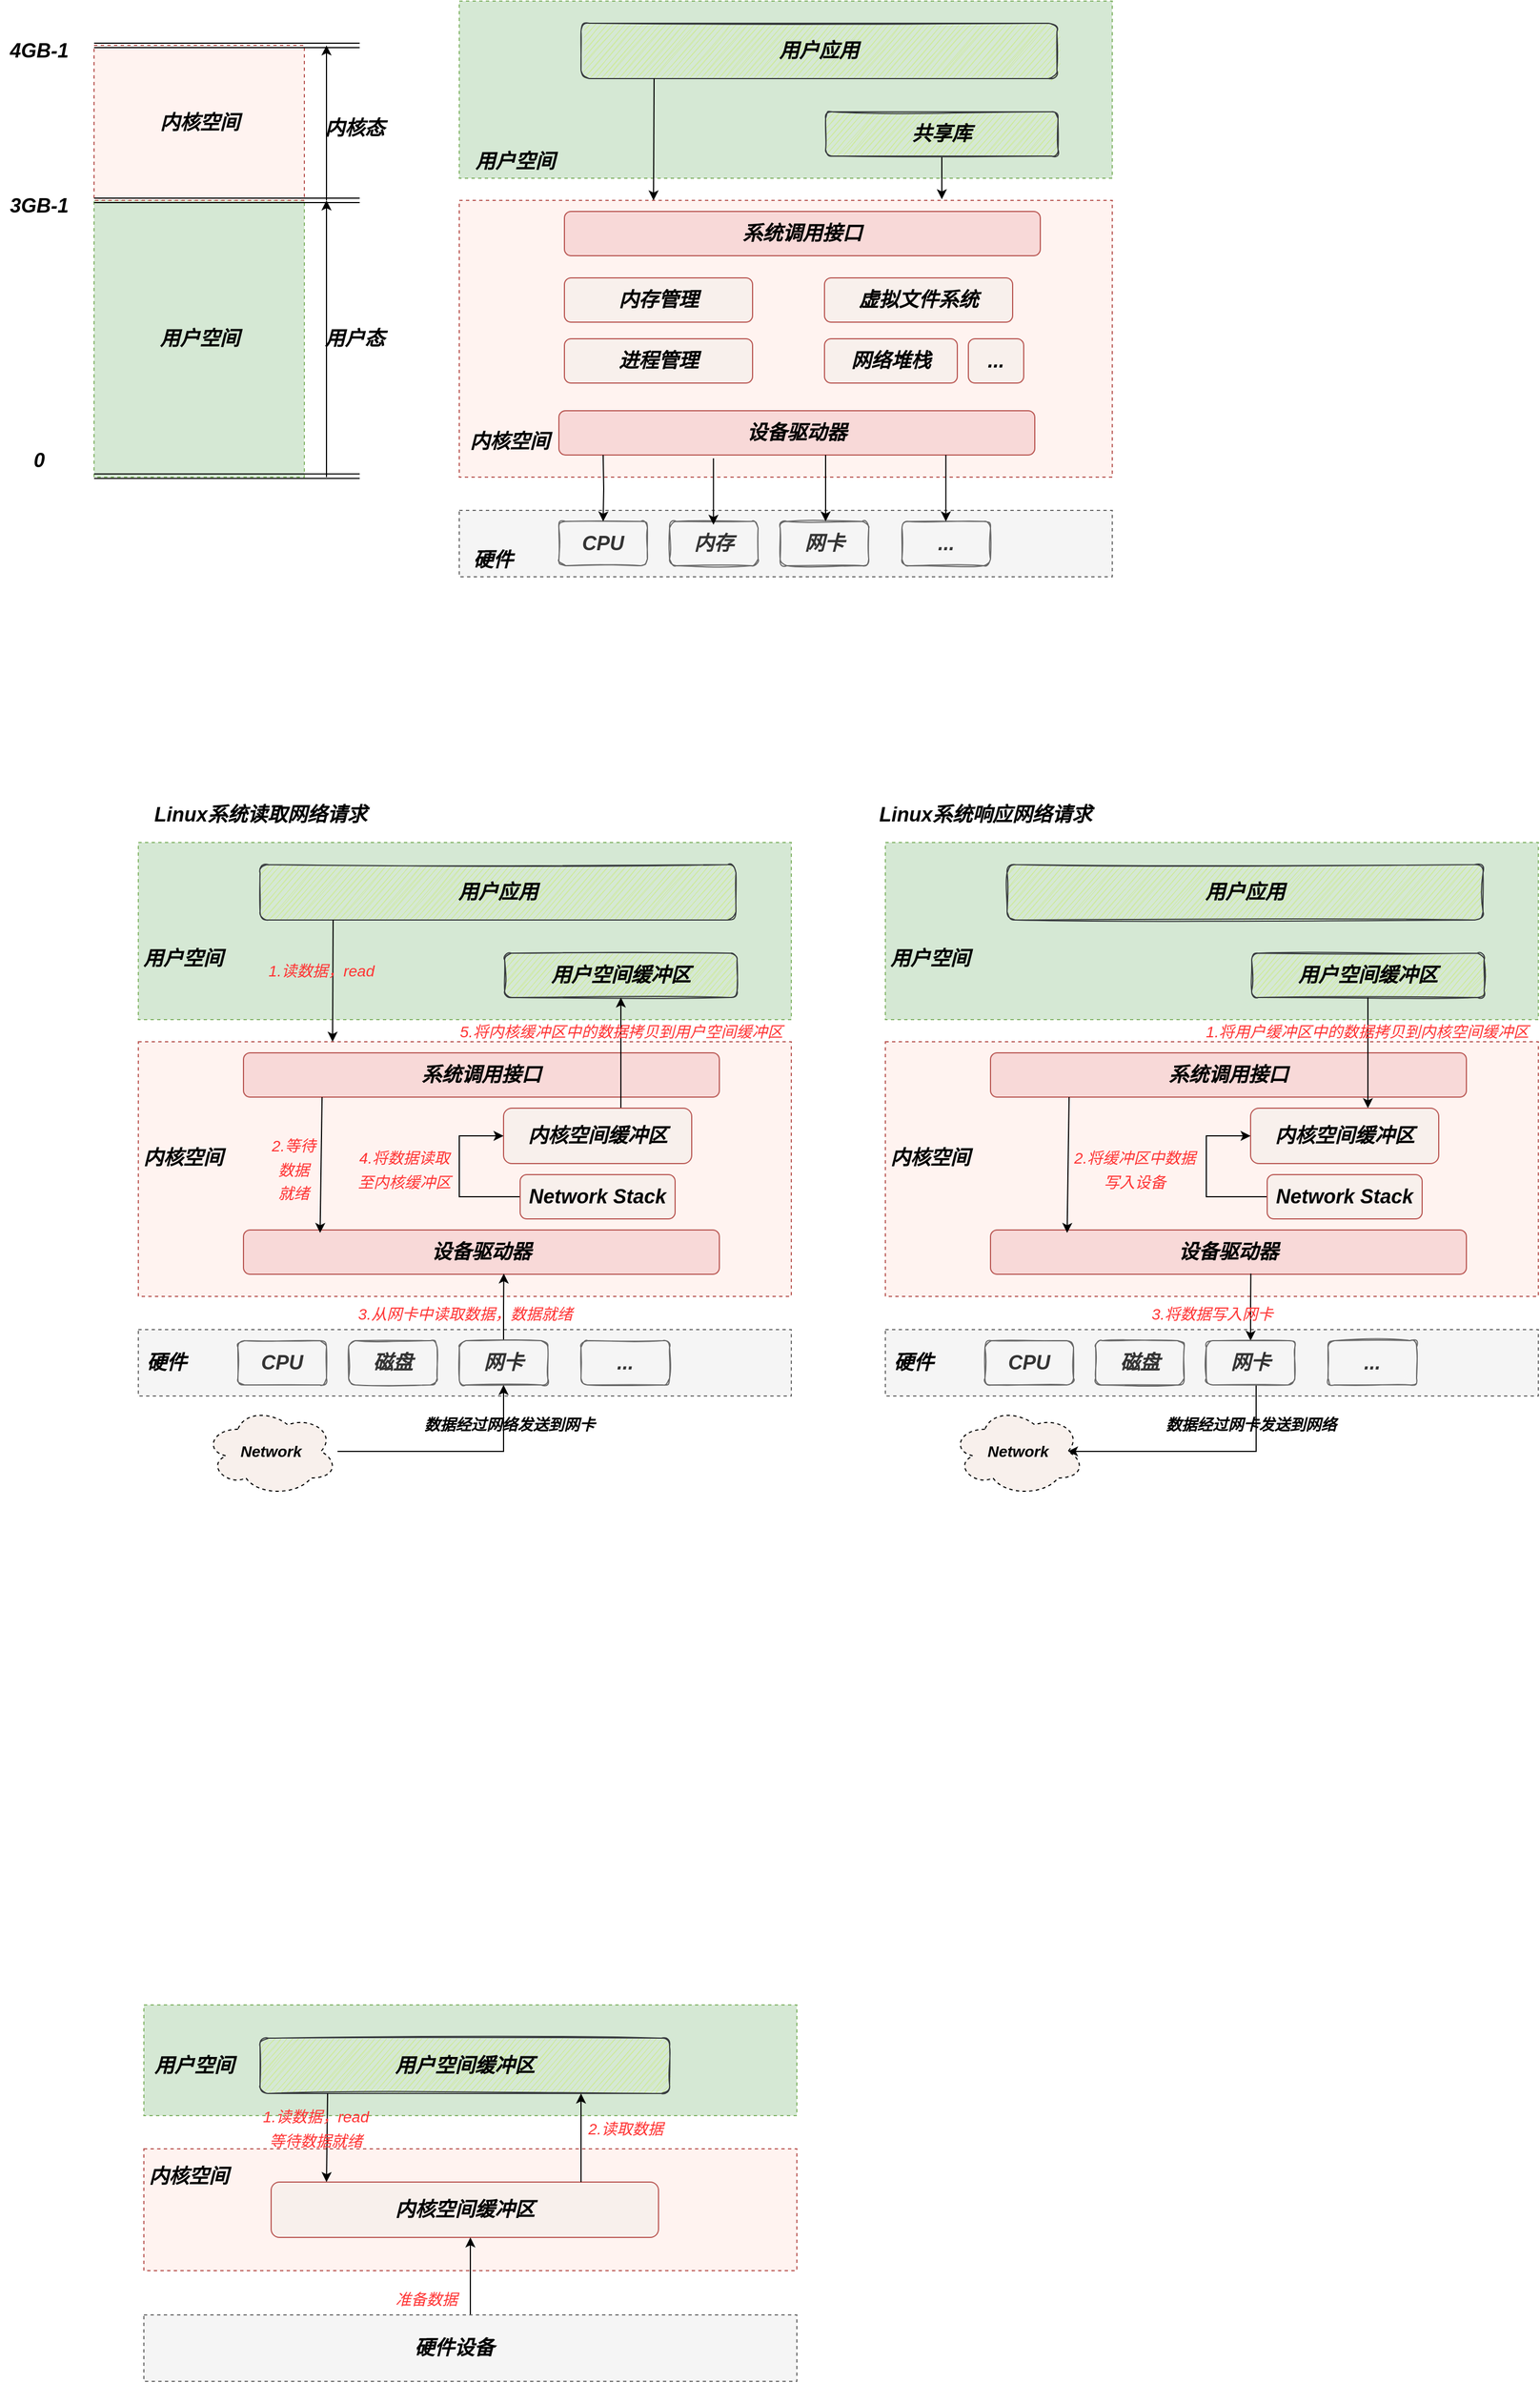 <mxfile version="20.0.1" type="github">
  <diagram id="bL4Vz2KgEWLlNHWGLKTd" name="Page-1">
    <mxGraphModel dx="1422" dy="839" grid="1" gridSize="10" guides="1" tooltips="1" connect="1" arrows="1" fold="1" page="1" pageScale="1" pageWidth="2339" pageHeight="3300" math="0" shadow="0">
      <root>
        <mxCell id="0" />
        <mxCell id="1" parent="0" />
        <mxCell id="254oFtnbG1OvKKi7Jezg-3" value="" style="rounded=0;whiteSpace=wrap;html=1;sketch=0;fontSize=18;dashed=1;fillColor=#d5e8d4;strokeColor=#82b366;shadow=0;" vertex="1" parent="1">
          <mxGeometry x="450" y="130" width="590" height="160" as="geometry" />
        </mxCell>
        <mxCell id="254oFtnbG1OvKKi7Jezg-1" value="&lt;font style=&quot;font-size: 18px;&quot;&gt;&lt;b&gt;&lt;i&gt;用户应用&lt;/i&gt;&lt;/b&gt;&lt;/font&gt;" style="rounded=1;whiteSpace=wrap;html=1;fillColor=#cdeb8b;strokeColor=#36393d;sketch=1;" vertex="1" parent="1">
          <mxGeometry x="560" y="150" width="430" height="50" as="geometry" />
        </mxCell>
        <mxCell id="254oFtnbG1OvKKi7Jezg-25" value="" style="edgeStyle=orthogonalEdgeStyle;rounded=0;orthogonalLoop=1;jettySize=auto;html=1;fontSize=18;entryX=0.739;entryY=-0.004;entryDx=0;entryDy=0;entryPerimeter=0;" edge="1" parent="1" source="254oFtnbG1OvKKi7Jezg-2" target="254oFtnbG1OvKKi7Jezg-6">
          <mxGeometry relative="1" as="geometry" />
        </mxCell>
        <mxCell id="254oFtnbG1OvKKi7Jezg-2" value="&lt;span style=&quot;font-size: 18px;&quot;&gt;&lt;b&gt;&lt;i&gt;共享库&lt;/i&gt;&lt;/b&gt;&lt;/span&gt;" style="rounded=1;whiteSpace=wrap;html=1;fillColor=#cdeb8b;strokeColor=#36393d;sketch=1;" vertex="1" parent="1">
          <mxGeometry x="781" y="230" width="210" height="40" as="geometry" />
        </mxCell>
        <mxCell id="254oFtnbG1OvKKi7Jezg-5" value="&lt;b&gt;&lt;i&gt;用户空间&lt;/i&gt;&lt;/b&gt;" style="text;html=1;align=center;verticalAlign=middle;resizable=0;points=[];autosize=1;strokeColor=none;fillColor=none;fontSize=18;" vertex="1" parent="1">
          <mxGeometry x="455" y="260" width="90" height="30" as="geometry" />
        </mxCell>
        <mxCell id="254oFtnbG1OvKKi7Jezg-6" value="" style="rounded=0;whiteSpace=wrap;html=1;sketch=0;fontSize=18;dashed=1;fillColor=#FFF3F0;strokeColor=#b85450;shadow=0;" vertex="1" parent="1">
          <mxGeometry x="450" y="310" width="590" height="250" as="geometry" />
        </mxCell>
        <mxCell id="254oFtnbG1OvKKi7Jezg-7" value="&lt;font style=&quot;font-size: 18px;&quot;&gt;&lt;b&gt;&lt;i&gt;系统调用接口&lt;/i&gt;&lt;/b&gt;&lt;/font&gt;" style="rounded=1;whiteSpace=wrap;html=1;fillColor=#F8D9D8;strokeColor=#b85450;sketch=0;" vertex="1" parent="1">
          <mxGeometry x="545" y="320" width="430" height="40" as="geometry" />
        </mxCell>
        <mxCell id="254oFtnbG1OvKKi7Jezg-9" value="&lt;b&gt;&lt;i&gt;内核空间&lt;/i&gt;&lt;/b&gt;" style="text;html=1;align=center;verticalAlign=middle;resizable=0;points=[];autosize=1;strokeColor=none;fillColor=none;fontSize=18;" vertex="1" parent="1">
          <mxGeometry x="450" y="513" width="90" height="30" as="geometry" />
        </mxCell>
        <mxCell id="254oFtnbG1OvKKi7Jezg-10" value="&lt;font style=&quot;font-size: 18px;&quot;&gt;&lt;b&gt;&lt;i&gt;内存管理&lt;/i&gt;&lt;/b&gt;&lt;/font&gt;&lt;span style=&quot;color: rgba(0, 0, 0, 0); font-family: monospace; font-size: 0px; text-align: start;&quot;&gt;%3CmxGraphModel%3E%3Croot%3E%3CmxCell%20id%3D%220%22%2F%3E%3CmxCell%20id%3D%221%22%20parent%3D%220%22%2F%3E%3CmxCell%20id%3D%222%22%20value%3D%22%26lt%3Bfont%20style%3D%26quot%3Bfont-size%3A%2018px%3B%26quot%3B%26gt%3B%26lt%3Bb%26gt%3B%26lt%3Bi%26gt%3B%E7%B3%BB%E7%BB%9F%E8%B0%83%E7%94%A8%E6%8E%A5%E5%8F%A3%26lt%3B%2Fi%26gt%3B%26lt%3B%2Fb%26gt%3B%26lt%3B%2Ffont%26gt%3B%22%20style%3D%22rounded%3D1%3BwhiteSpace%3Dwrap%3Bhtml%3D1%3BfillColor%3D%23F8D9D8%3BstrokeColor%3D%23b85450%3Bsketch%3D0%3B%22%20vertex%3D%221%22%20parent%3D%221%22%3E%3CmxGeometry%20x%3D%22405%22%20y%3D%22360%22%20width%3D%22430%22%20height%3D%2240%22%20as%3D%22geometry%22%2F%3E%3C%2FmxCell%3E%3C%2Froot%3E%3C%2FmxGraphModel%3E&lt;/span&gt;" style="rounded=1;whiteSpace=wrap;html=1;fillColor=#F8F0EC;strokeColor=#b85450;sketch=0;" vertex="1" parent="1">
          <mxGeometry x="545" y="380" width="170" height="40" as="geometry" />
        </mxCell>
        <mxCell id="254oFtnbG1OvKKi7Jezg-11" value="&lt;font style=&quot;font-size: 18px;&quot;&gt;&lt;b&gt;&lt;i&gt;进程管理&lt;/i&gt;&lt;/b&gt;&lt;/font&gt;&lt;span style=&quot;color: rgba(0, 0, 0, 0); font-family: monospace; font-size: 0px; text-align: start;&quot;&gt;%3CmxGraphModel%3E%3Croot%3E%3CmxCell%20id%3D%220%22%2F%3E%3CmxCell%20id%3D%221%22%20parent%3D%220%22%2F%3E%3CmxCell%20id%3D%222%22%20value%3D%22%26lt%3Bfont%20style%3D%26quot%3Bfont-size%3A%2018px%3B%26quot%3B%26gt%3B%26lt%3Bb%26gt%3B%26lt%3Bi%26gt%3B%E7%B3%BB%E7%BB%9F%E8%B0%83%E7%94%A8%E6%8E%A5%E5%8F%A3%26lt%3B%2Fi%26gt%3B%26lt%3B%2Fb%26gt%3B%26lt%3B%2Ffont%26gt%3B%22%20style%3D%22rounded%3D1%3BwhiteSpace%3Dwrap%3Bhtml%3D1%3BfillColor%3D%23F8D9D8%3BstrokeColor%3D%23b85450%3Bsketch%3D0%3B%22%20vertex%3D%221%22%20parent%3D%221%22%3E%3CmxGeometry%20x%3D%22405%22%20y%3D%22360%22%20width%3D%22430%22%20height%3D%2240%22%20as%3D%22geometry%22%2F%3E%3C%2FmxCell%3E%3C%2Froot%3E%3C%2FmxGraphModel%3E&lt;/span&gt;" style="rounded=1;whiteSpace=wrap;html=1;fillColor=#F8F0EC;strokeColor=#b85450;sketch=0;" vertex="1" parent="1">
          <mxGeometry x="545" y="435" width="170" height="40" as="geometry" />
        </mxCell>
        <mxCell id="254oFtnbG1OvKKi7Jezg-12" value="&lt;span style=&quot;font-size: 18px;&quot;&gt;&lt;b&gt;&lt;i&gt;虚拟文件系统&lt;/i&gt;&lt;/b&gt;&lt;/span&gt;" style="rounded=1;whiteSpace=wrap;html=1;fillColor=#F8F0EC;strokeColor=#b85450;sketch=0;" vertex="1" parent="1">
          <mxGeometry x="780" y="380" width="170" height="40" as="geometry" />
        </mxCell>
        <mxCell id="254oFtnbG1OvKKi7Jezg-13" value="&lt;span style=&quot;font-size: 18px;&quot;&gt;&lt;b&gt;&lt;i&gt;网络堆栈&lt;/i&gt;&lt;/b&gt;&lt;/span&gt;" style="rounded=1;whiteSpace=wrap;html=1;fillColor=#F8F0EC;strokeColor=#b85450;sketch=0;" vertex="1" parent="1">
          <mxGeometry x="780" y="435" width="120" height="40" as="geometry" />
        </mxCell>
        <mxCell id="254oFtnbG1OvKKi7Jezg-14" value="&lt;span style=&quot;font-size: 18px;&quot;&gt;&lt;b&gt;&lt;i&gt;...&lt;/i&gt;&lt;/b&gt;&lt;/span&gt;" style="rounded=1;whiteSpace=wrap;html=1;fillColor=#F8F0EC;strokeColor=#b85450;sketch=0;" vertex="1" parent="1">
          <mxGeometry x="910" y="435" width="50" height="40" as="geometry" />
        </mxCell>
        <mxCell id="254oFtnbG1OvKKi7Jezg-15" value="&lt;span style=&quot;font-size: 18px;&quot;&gt;&lt;b&gt;&lt;i&gt;设备驱动器&lt;/i&gt;&lt;/b&gt;&lt;/span&gt;" style="rounded=1;whiteSpace=wrap;html=1;fillColor=#F8D9D8;strokeColor=#b85450;sketch=0;" vertex="1" parent="1">
          <mxGeometry x="540" y="500" width="430" height="40" as="geometry" />
        </mxCell>
        <mxCell id="254oFtnbG1OvKKi7Jezg-16" value="" style="rounded=0;whiteSpace=wrap;html=1;sketch=0;fontSize=18;dashed=1;fillColor=#f5f5f5;strokeColor=#666666;shadow=0;fontColor=#333333;" vertex="1" parent="1">
          <mxGeometry x="450" y="590" width="590" height="60" as="geometry" />
        </mxCell>
        <mxCell id="254oFtnbG1OvKKi7Jezg-18" value="&lt;span style=&quot;font-size: 18px;&quot;&gt;&lt;b&gt;&lt;i&gt;CPU&lt;/i&gt;&lt;/b&gt;&lt;/span&gt;" style="rounded=1;whiteSpace=wrap;html=1;fillColor=#f5f5f5;strokeColor=#666666;sketch=1;fontColor=#333333;" vertex="1" parent="1">
          <mxGeometry x="540" y="600" width="80" height="40" as="geometry" />
        </mxCell>
        <mxCell id="254oFtnbG1OvKKi7Jezg-19" value="&lt;b&gt;&lt;i&gt;硬件&lt;/i&gt;&lt;/b&gt;" style="text;html=1;align=center;verticalAlign=middle;resizable=0;points=[];autosize=1;strokeColor=none;fillColor=none;fontSize=18;" vertex="1" parent="1">
          <mxGeometry x="455" y="620" width="50" height="30" as="geometry" />
        </mxCell>
        <mxCell id="254oFtnbG1OvKKi7Jezg-20" value="&lt;span style=&quot;font-size: 18px;&quot;&gt;&lt;b&gt;&lt;i&gt;内存&lt;/i&gt;&lt;/b&gt;&lt;/span&gt;" style="rounded=1;whiteSpace=wrap;html=1;fillColor=#f5f5f5;strokeColor=#666666;sketch=1;fontColor=#333333;" vertex="1" parent="1">
          <mxGeometry x="640" y="600" width="80" height="40" as="geometry" />
        </mxCell>
        <mxCell id="254oFtnbG1OvKKi7Jezg-21" value="&lt;span style=&quot;font-size: 18px;&quot;&gt;&lt;b&gt;&lt;i&gt;网卡&lt;/i&gt;&lt;/b&gt;&lt;/span&gt;" style="rounded=1;whiteSpace=wrap;html=1;fillColor=#f5f5f5;strokeColor=#666666;sketch=1;fontColor=#333333;" vertex="1" parent="1">
          <mxGeometry x="740" y="600" width="80" height="40" as="geometry" />
        </mxCell>
        <mxCell id="254oFtnbG1OvKKi7Jezg-22" value="&lt;span style=&quot;font-size: 18px;&quot;&gt;&lt;b&gt;&lt;i&gt;...&lt;/i&gt;&lt;/b&gt;&lt;/span&gt;" style="rounded=1;whiteSpace=wrap;html=1;fillColor=#f5f5f5;strokeColor=#666666;sketch=1;fontColor=#333333;" vertex="1" parent="1">
          <mxGeometry x="850" y="600" width="80" height="40" as="geometry" />
        </mxCell>
        <mxCell id="254oFtnbG1OvKKi7Jezg-23" value="" style="endArrow=classic;html=1;rounded=0;fontSize=18;entryX=0.25;entryY=0;entryDx=0;entryDy=0;" edge="1" parent="1">
          <mxGeometry width="50" height="50" relative="1" as="geometry">
            <mxPoint x="626" y="200" as="sourcePoint" />
            <mxPoint x="625.5" y="310" as="targetPoint" />
          </mxGeometry>
        </mxCell>
        <mxCell id="254oFtnbG1OvKKi7Jezg-26" value="" style="edgeStyle=orthogonalEdgeStyle;rounded=0;orthogonalLoop=1;jettySize=auto;html=1;fontSize=18;" edge="1" parent="1" target="254oFtnbG1OvKKi7Jezg-18">
          <mxGeometry relative="1" as="geometry">
            <mxPoint x="580" y="540" as="sourcePoint" />
            <mxPoint x="580" y="579" as="targetPoint" />
            <Array as="points" />
          </mxGeometry>
        </mxCell>
        <mxCell id="254oFtnbG1OvKKi7Jezg-27" value="" style="edgeStyle=orthogonalEdgeStyle;rounded=0;orthogonalLoop=1;jettySize=auto;html=1;fontSize=18;" edge="1" parent="1">
          <mxGeometry relative="1" as="geometry">
            <mxPoint x="679.66" y="543" as="sourcePoint" />
            <mxPoint x="679.66" y="603" as="targetPoint" />
            <Array as="points" />
          </mxGeometry>
        </mxCell>
        <mxCell id="254oFtnbG1OvKKi7Jezg-28" value="" style="edgeStyle=orthogonalEdgeStyle;rounded=0;orthogonalLoop=1;jettySize=auto;html=1;fontSize=18;" edge="1" parent="1">
          <mxGeometry relative="1" as="geometry">
            <mxPoint x="781" y="540" as="sourcePoint" />
            <mxPoint x="781" y="600" as="targetPoint" />
            <Array as="points" />
          </mxGeometry>
        </mxCell>
        <mxCell id="254oFtnbG1OvKKi7Jezg-29" value="" style="edgeStyle=orthogonalEdgeStyle;rounded=0;orthogonalLoop=1;jettySize=auto;html=1;fontSize=18;" edge="1" parent="1">
          <mxGeometry relative="1" as="geometry">
            <mxPoint x="889.66" y="540" as="sourcePoint" />
            <mxPoint x="889.66" y="600" as="targetPoint" />
            <Array as="points" />
          </mxGeometry>
        </mxCell>
        <mxCell id="254oFtnbG1OvKKi7Jezg-30" value="" style="rounded=0;whiteSpace=wrap;html=1;sketch=0;fontSize=18;dashed=1;fillColor=#d5e8d4;strokeColor=#82b366;shadow=0;" vertex="1" parent="1">
          <mxGeometry x="120" y="310" width="190" height="250" as="geometry" />
        </mxCell>
        <mxCell id="254oFtnbG1OvKKi7Jezg-31" value="" style="rounded=0;whiteSpace=wrap;html=1;sketch=0;fontSize=18;dashed=1;fillColor=#FFF3F0;strokeColor=#b85450;shadow=0;" vertex="1" parent="1">
          <mxGeometry x="120" y="170" width="190" height="140" as="geometry" />
        </mxCell>
        <mxCell id="254oFtnbG1OvKKi7Jezg-32" value="&lt;b&gt;&lt;i&gt;用户空间&lt;/i&gt;&lt;/b&gt;" style="text;html=1;align=center;verticalAlign=middle;resizable=0;points=[];autosize=1;strokeColor=none;fillColor=none;fontSize=18;" vertex="1" parent="1">
          <mxGeometry x="170" y="420" width="90" height="30" as="geometry" />
        </mxCell>
        <mxCell id="254oFtnbG1OvKKi7Jezg-33" value="&lt;b&gt;&lt;i&gt;内核空间&lt;/i&gt;&lt;/b&gt;" style="text;html=1;align=center;verticalAlign=middle;resizable=0;points=[];autosize=1;strokeColor=none;fillColor=none;fontSize=18;" vertex="1" parent="1">
          <mxGeometry x="170" y="225" width="90" height="30" as="geometry" />
        </mxCell>
        <mxCell id="254oFtnbG1OvKKi7Jezg-34" value="&lt;b&gt;&lt;i&gt;0&lt;/i&gt;&lt;/b&gt;" style="text;html=1;align=center;verticalAlign=middle;resizable=0;points=[];autosize=1;strokeColor=none;fillColor=none;fontSize=18;" vertex="1" parent="1">
          <mxGeometry x="55" y="530" width="30" height="30" as="geometry" />
        </mxCell>
        <mxCell id="254oFtnbG1OvKKi7Jezg-35" value="&lt;b&gt;&lt;i&gt;3GB-1&lt;/i&gt;&lt;/b&gt;" style="text;html=1;align=center;verticalAlign=middle;resizable=0;points=[];autosize=1;strokeColor=none;fillColor=none;fontSize=18;" vertex="1" parent="1">
          <mxGeometry x="35" y="300" width="70" height="30" as="geometry" />
        </mxCell>
        <mxCell id="254oFtnbG1OvKKi7Jezg-36" value="&lt;b&gt;&lt;i&gt;4GB-1&lt;/i&gt;&lt;/b&gt;" style="text;html=1;align=center;verticalAlign=middle;resizable=0;points=[];autosize=1;strokeColor=none;fillColor=none;fontSize=18;" vertex="1" parent="1">
          <mxGeometry x="35" y="160" width="70" height="30" as="geometry" />
        </mxCell>
        <mxCell id="254oFtnbG1OvKKi7Jezg-37" value="" style="shape=link;html=1;rounded=0;fontSize=18;" edge="1" parent="1">
          <mxGeometry width="100" relative="1" as="geometry">
            <mxPoint x="120" y="310" as="sourcePoint" />
            <mxPoint x="360" y="310" as="targetPoint" />
          </mxGeometry>
        </mxCell>
        <mxCell id="254oFtnbG1OvKKi7Jezg-38" value="" style="shape=link;html=1;rounded=0;fontSize=18;" edge="1" parent="1">
          <mxGeometry width="100" relative="1" as="geometry">
            <mxPoint x="120" y="559.17" as="sourcePoint" />
            <mxPoint x="360" y="559.17" as="targetPoint" />
          </mxGeometry>
        </mxCell>
        <mxCell id="254oFtnbG1OvKKi7Jezg-39" value="" style="shape=link;html=1;rounded=0;fontSize=18;" edge="1" parent="1">
          <mxGeometry width="100" relative="1" as="geometry">
            <mxPoint x="120" y="170" as="sourcePoint" />
            <mxPoint x="360" y="170" as="targetPoint" />
          </mxGeometry>
        </mxCell>
        <mxCell id="254oFtnbG1OvKKi7Jezg-40" value="&lt;b&gt;&lt;i&gt;内核态&lt;/i&gt;&lt;/b&gt;" style="text;html=1;align=center;verticalAlign=middle;resizable=0;points=[];autosize=1;strokeColor=none;fillColor=none;fontSize=18;" vertex="1" parent="1">
          <mxGeometry x="320" y="230" width="70" height="30" as="geometry" />
        </mxCell>
        <mxCell id="254oFtnbG1OvKKi7Jezg-41" value="&lt;b&gt;&lt;i&gt;用户态&lt;/i&gt;&lt;/b&gt;" style="text;html=1;align=center;verticalAlign=middle;resizable=0;points=[];autosize=1;strokeColor=none;fillColor=none;fontSize=18;" vertex="1" parent="1">
          <mxGeometry x="320" y="420" width="70" height="30" as="geometry" />
        </mxCell>
        <mxCell id="254oFtnbG1OvKKi7Jezg-42" value="" style="endArrow=classic;html=1;rounded=0;fontSize=18;" edge="1" parent="1">
          <mxGeometry width="50" height="50" relative="1" as="geometry">
            <mxPoint x="330" y="560" as="sourcePoint" />
            <mxPoint x="330" y="310" as="targetPoint" />
          </mxGeometry>
        </mxCell>
        <mxCell id="254oFtnbG1OvKKi7Jezg-43" value="" style="endArrow=classic;html=1;rounded=0;fontSize=18;" edge="1" parent="1">
          <mxGeometry width="50" height="50" relative="1" as="geometry">
            <mxPoint x="330" y="310" as="sourcePoint" />
            <mxPoint x="330" y="170" as="targetPoint" />
          </mxGeometry>
        </mxCell>
        <mxCell id="254oFtnbG1OvKKi7Jezg-44" value="" style="rounded=0;whiteSpace=wrap;html=1;sketch=0;fontSize=18;dashed=1;fillColor=#d5e8d4;strokeColor=#82b366;shadow=0;" vertex="1" parent="1">
          <mxGeometry x="160" y="890" width="590" height="160" as="geometry" />
        </mxCell>
        <mxCell id="254oFtnbG1OvKKi7Jezg-45" value="&lt;font style=&quot;font-size: 18px;&quot;&gt;&lt;b&gt;&lt;i&gt;用户应用&lt;/i&gt;&lt;/b&gt;&lt;/font&gt;" style="rounded=1;whiteSpace=wrap;html=1;fillColor=#cdeb8b;strokeColor=#36393d;sketch=1;" vertex="1" parent="1">
          <mxGeometry x="270" y="910" width="430" height="50" as="geometry" />
        </mxCell>
        <mxCell id="254oFtnbG1OvKKi7Jezg-47" value="&lt;span style=&quot;font-size: 18px;&quot;&gt;&lt;b&gt;&lt;i&gt;用户空间缓冲区&lt;/i&gt;&lt;/b&gt;&lt;/span&gt;" style="rounded=1;whiteSpace=wrap;html=1;fillColor=#cdeb8b;strokeColor=#36393d;sketch=1;" vertex="1" parent="1">
          <mxGeometry x="491" y="990" width="210" height="40" as="geometry" />
        </mxCell>
        <mxCell id="254oFtnbG1OvKKi7Jezg-48" value="&lt;b&gt;&lt;i&gt;用户空间&lt;/i&gt;&lt;/b&gt;" style="text;html=1;align=center;verticalAlign=middle;resizable=0;points=[];autosize=1;strokeColor=none;fillColor=none;fontSize=18;" vertex="1" parent="1">
          <mxGeometry x="155" y="980" width="90" height="30" as="geometry" />
        </mxCell>
        <mxCell id="254oFtnbG1OvKKi7Jezg-49" value="" style="rounded=0;whiteSpace=wrap;html=1;sketch=0;fontSize=18;dashed=1;fillColor=#FFF3F0;strokeColor=#b85450;shadow=0;" vertex="1" parent="1">
          <mxGeometry x="160" y="1070" width="590" height="230" as="geometry" />
        </mxCell>
        <mxCell id="254oFtnbG1OvKKi7Jezg-50" value="&lt;font style=&quot;font-size: 18px;&quot;&gt;&lt;b&gt;&lt;i&gt;系统调用接口&lt;/i&gt;&lt;/b&gt;&lt;/font&gt;" style="rounded=1;whiteSpace=wrap;html=1;fillColor=#F8D9D8;strokeColor=#b85450;sketch=0;" vertex="1" parent="1">
          <mxGeometry x="255" y="1080" width="430" height="40" as="geometry" />
        </mxCell>
        <mxCell id="254oFtnbG1OvKKi7Jezg-51" value="&lt;b&gt;&lt;i&gt;内核空间&lt;/i&gt;&lt;/b&gt;" style="text;html=1;align=center;verticalAlign=middle;resizable=0;points=[];autosize=1;strokeColor=none;fillColor=none;fontSize=18;" vertex="1" parent="1">
          <mxGeometry x="155" y="1160" width="90" height="30" as="geometry" />
        </mxCell>
        <mxCell id="254oFtnbG1OvKKi7Jezg-84" style="edgeStyle=orthogonalEdgeStyle;rounded=0;orthogonalLoop=1;jettySize=auto;html=1;entryX=0.5;entryY=1;entryDx=0;entryDy=0;fontSize=14;" edge="1" parent="1" source="254oFtnbG1OvKKi7Jezg-54" target="254oFtnbG1OvKKi7Jezg-47">
          <mxGeometry relative="1" as="geometry">
            <Array as="points">
              <mxPoint x="596" y="1100" />
              <mxPoint x="596" y="1100" />
            </Array>
          </mxGeometry>
        </mxCell>
        <mxCell id="254oFtnbG1OvKKi7Jezg-54" value="&lt;span style=&quot;font-size: 18px;&quot;&gt;&lt;b&gt;&lt;i&gt;内核空间缓冲区&lt;/i&gt;&lt;/b&gt;&lt;/span&gt;" style="rounded=1;whiteSpace=wrap;html=1;fillColor=#F8F0EC;strokeColor=#b85450;sketch=0;" vertex="1" parent="1">
          <mxGeometry x="490" y="1130" width="170" height="50" as="geometry" />
        </mxCell>
        <mxCell id="254oFtnbG1OvKKi7Jezg-57" value="&lt;span style=&quot;font-size: 18px;&quot;&gt;&lt;b&gt;&lt;i&gt;设备驱动器&lt;/i&gt;&lt;/b&gt;&lt;/span&gt;" style="rounded=1;whiteSpace=wrap;html=1;fillColor=#F8D9D8;strokeColor=#b85450;sketch=0;" vertex="1" parent="1">
          <mxGeometry x="255" y="1240" width="430" height="40" as="geometry" />
        </mxCell>
        <mxCell id="254oFtnbG1OvKKi7Jezg-58" value="" style="rounded=0;whiteSpace=wrap;html=1;sketch=0;fontSize=18;dashed=1;fillColor=#f5f5f5;strokeColor=#666666;shadow=0;fontColor=#333333;" vertex="1" parent="1">
          <mxGeometry x="160" y="1330" width="590" height="60" as="geometry" />
        </mxCell>
        <mxCell id="254oFtnbG1OvKKi7Jezg-59" value="&lt;span style=&quot;font-size: 18px;&quot;&gt;&lt;b&gt;&lt;i&gt;CPU&lt;/i&gt;&lt;/b&gt;&lt;/span&gt;" style="rounded=1;whiteSpace=wrap;html=1;fillColor=#f5f5f5;strokeColor=#666666;sketch=1;fontColor=#333333;" vertex="1" parent="1">
          <mxGeometry x="250" y="1340" width="80" height="40" as="geometry" />
        </mxCell>
        <mxCell id="254oFtnbG1OvKKi7Jezg-60" value="&lt;b&gt;&lt;i&gt;硬件&lt;/i&gt;&lt;/b&gt;" style="text;html=1;align=center;verticalAlign=middle;resizable=0;points=[];autosize=1;strokeColor=none;fillColor=none;fontSize=18;" vertex="1" parent="1">
          <mxGeometry x="160" y="1345" width="50" height="30" as="geometry" />
        </mxCell>
        <mxCell id="254oFtnbG1OvKKi7Jezg-61" value="&lt;span style=&quot;font-size: 18px;&quot;&gt;&lt;b&gt;&lt;i&gt;磁盘&lt;/i&gt;&lt;/b&gt;&lt;/span&gt;" style="rounded=1;whiteSpace=wrap;html=1;fillColor=#f5f5f5;strokeColor=#666666;sketch=1;fontColor=#333333;" vertex="1" parent="1">
          <mxGeometry x="350" y="1340" width="80" height="40" as="geometry" />
        </mxCell>
        <mxCell id="254oFtnbG1OvKKi7Jezg-70" value="" style="edgeStyle=orthogonalEdgeStyle;rounded=0;orthogonalLoop=1;jettySize=auto;html=1;fontSize=18;entryX=0.547;entryY=0.983;entryDx=0;entryDy=0;entryPerimeter=0;" edge="1" parent="1" source="254oFtnbG1OvKKi7Jezg-62" target="254oFtnbG1OvKKi7Jezg-57">
          <mxGeometry relative="1" as="geometry" />
        </mxCell>
        <mxCell id="254oFtnbG1OvKKi7Jezg-62" value="&lt;span style=&quot;font-size: 18px;&quot;&gt;&lt;b&gt;&lt;i&gt;网卡&lt;/i&gt;&lt;/b&gt;&lt;/span&gt;" style="rounded=1;whiteSpace=wrap;html=1;fillColor=#f5f5f5;strokeColor=#666666;sketch=1;fontColor=#333333;" vertex="1" parent="1">
          <mxGeometry x="450" y="1340" width="80" height="40" as="geometry" />
        </mxCell>
        <mxCell id="254oFtnbG1OvKKi7Jezg-63" value="&lt;span style=&quot;font-size: 18px;&quot;&gt;&lt;b&gt;&lt;i&gt;...&lt;/i&gt;&lt;/b&gt;&lt;/span&gt;" style="rounded=1;whiteSpace=wrap;html=1;fillColor=#f5f5f5;strokeColor=#666666;sketch=1;fontColor=#333333;" vertex="1" parent="1">
          <mxGeometry x="560" y="1340" width="80" height="40" as="geometry" />
        </mxCell>
        <mxCell id="254oFtnbG1OvKKi7Jezg-64" value="" style="endArrow=classic;html=1;rounded=0;fontSize=18;entryX=0.25;entryY=0;entryDx=0;entryDy=0;" edge="1" parent="1">
          <mxGeometry width="50" height="50" relative="1" as="geometry">
            <mxPoint x="336" y="960" as="sourcePoint" />
            <mxPoint x="335.5" y="1070" as="targetPoint" />
          </mxGeometry>
        </mxCell>
        <mxCell id="254oFtnbG1OvKKi7Jezg-69" value="&lt;b&gt;&lt;i&gt;Linux系统读取网络请求&lt;/i&gt;&lt;/b&gt;" style="text;html=1;align=center;verticalAlign=middle;resizable=0;points=[];autosize=1;strokeColor=none;fillColor=none;fontSize=18;" vertex="1" parent="1">
          <mxGeometry x="165" y="850" width="210" height="30" as="geometry" />
        </mxCell>
        <mxCell id="254oFtnbG1OvKKi7Jezg-71" value="&lt;b&gt;&lt;i&gt;&lt;font style=&quot;font-size: 14px;&quot;&gt;数据经过网络发送到网卡&lt;/font&gt;&lt;/i&gt;&lt;/b&gt;" style="text;html=1;align=center;verticalAlign=middle;resizable=0;points=[];autosize=1;strokeColor=none;fillColor=none;fontSize=18;" vertex="1" parent="1">
          <mxGeometry x="410" y="1400" width="170" height="30" as="geometry" />
        </mxCell>
        <mxCell id="254oFtnbG1OvKKi7Jezg-73" style="edgeStyle=orthogonalEdgeStyle;rounded=0;orthogonalLoop=1;jettySize=auto;html=1;fontSize=14;" edge="1" parent="1" source="254oFtnbG1OvKKi7Jezg-72" target="254oFtnbG1OvKKi7Jezg-62">
          <mxGeometry relative="1" as="geometry" />
        </mxCell>
        <mxCell id="254oFtnbG1OvKKi7Jezg-72" value="&lt;b&gt;&lt;i&gt;Network&lt;/i&gt;&lt;/b&gt;" style="ellipse;shape=cloud;whiteSpace=wrap;html=1;shadow=0;dashed=1;sketch=0;fontSize=14;fillColor=#F8F0EC;" vertex="1" parent="1">
          <mxGeometry x="220" y="1400" width="120" height="80" as="geometry" />
        </mxCell>
        <mxCell id="254oFtnbG1OvKKi7Jezg-74" value="&lt;i style=&quot;&quot;&gt;&lt;font color=&quot;#ff3333&quot; style=&quot;font-size: 14px;&quot;&gt;1.读数据，read&lt;/font&gt;&lt;/i&gt;" style="text;html=1;align=center;verticalAlign=middle;resizable=0;points=[];autosize=1;strokeColor=none;fillColor=none;fontSize=18;" vertex="1" parent="1">
          <mxGeometry x="270" y="990" width="110" height="30" as="geometry" />
        </mxCell>
        <mxCell id="254oFtnbG1OvKKi7Jezg-75" value="" style="endArrow=classic;html=1;rounded=0;fontSize=18;entryX=0.161;entryY=0.067;entryDx=0;entryDy=0;entryPerimeter=0;" edge="1" parent="1" target="254oFtnbG1OvKKi7Jezg-57">
          <mxGeometry width="50" height="50" relative="1" as="geometry">
            <mxPoint x="326" y="1120" as="sourcePoint" />
            <mxPoint x="325.5" y="1230.0" as="targetPoint" />
          </mxGeometry>
        </mxCell>
        <mxCell id="254oFtnbG1OvKKi7Jezg-76" value="&lt;i style=&quot;&quot;&gt;&lt;font color=&quot;#ff3333&quot; style=&quot;font-size: 14px;&quot;&gt;2.等待&lt;br&gt;数据&lt;br&gt;就绪&lt;/font&gt;&lt;/i&gt;" style="text;html=1;align=center;verticalAlign=middle;resizable=0;points=[];autosize=1;strokeColor=none;fillColor=none;fontSize=18;" vertex="1" parent="1">
          <mxGeometry x="270" y="1150" width="60" height="70" as="geometry" />
        </mxCell>
        <mxCell id="254oFtnbG1OvKKi7Jezg-81" style="edgeStyle=orthogonalEdgeStyle;rounded=0;orthogonalLoop=1;jettySize=auto;html=1;entryX=0;entryY=0.5;entryDx=0;entryDy=0;fontSize=14;exitX=0;exitY=0.5;exitDx=0;exitDy=0;" edge="1" parent="1" source="254oFtnbG1OvKKi7Jezg-77" target="254oFtnbG1OvKKi7Jezg-54">
          <mxGeometry relative="1" as="geometry">
            <Array as="points">
              <mxPoint x="450" y="1210" />
              <mxPoint x="450" y="1155" />
            </Array>
          </mxGeometry>
        </mxCell>
        <mxCell id="254oFtnbG1OvKKi7Jezg-77" value="&lt;span style=&quot;font-size: 18px;&quot;&gt;&lt;b&gt;&lt;i&gt;Network Stack&lt;/i&gt;&lt;/b&gt;&lt;/span&gt;" style="rounded=1;whiteSpace=wrap;html=1;fillColor=#F8F0EC;strokeColor=#b85450;sketch=0;" vertex="1" parent="1">
          <mxGeometry x="505" y="1190" width="140" height="40" as="geometry" />
        </mxCell>
        <mxCell id="254oFtnbG1OvKKi7Jezg-80" value="&lt;span style=&quot;font-size: 14px;&quot;&gt;&lt;i&gt;&lt;font color=&quot;#ff3333&quot;&gt;3.从网卡中读取数据，数据就绪&lt;/font&gt;&lt;/i&gt;&lt;/span&gt;" style="text;html=1;align=center;verticalAlign=middle;resizable=0;points=[];autosize=1;strokeColor=none;fillColor=none;fontSize=18;" vertex="1" parent="1">
          <mxGeometry x="350" y="1300" width="210" height="30" as="geometry" />
        </mxCell>
        <mxCell id="254oFtnbG1OvKKi7Jezg-82" value="&lt;span style=&quot;font-size: 14px;&quot;&gt;&lt;i&gt;&lt;font color=&quot;#ff3333&quot;&gt;4.将数据读取&lt;br&gt;至内核缓冲区&lt;/font&gt;&lt;/i&gt;&lt;/span&gt;" style="text;html=1;align=center;verticalAlign=middle;resizable=0;points=[];autosize=1;strokeColor=none;fillColor=none;fontSize=18;" vertex="1" parent="1">
          <mxGeometry x="350" y="1160" width="100" height="50" as="geometry" />
        </mxCell>
        <mxCell id="254oFtnbG1OvKKi7Jezg-83" value="&lt;span style=&quot;font-size: 14px;&quot;&gt;&lt;i&gt;&lt;font color=&quot;#ff3333&quot;&gt;5.将内核缓冲区中的数据拷贝到用户空间缓冲区&lt;/font&gt;&lt;/i&gt;&lt;/span&gt;" style="text;html=1;align=center;verticalAlign=middle;resizable=0;points=[];autosize=1;strokeColor=none;fillColor=none;fontSize=18;" vertex="1" parent="1">
          <mxGeometry x="441" y="1045" width="310" height="30" as="geometry" />
        </mxCell>
        <mxCell id="254oFtnbG1OvKKi7Jezg-85" value="&lt;b&gt;&lt;i&gt;Linux系统响应网络请求&lt;/i&gt;&lt;/b&gt;" style="text;html=1;align=center;verticalAlign=middle;resizable=0;points=[];autosize=1;strokeColor=none;fillColor=none;fontSize=18;" vertex="1" parent="1">
          <mxGeometry x="820" y="850" width="210" height="30" as="geometry" />
        </mxCell>
        <mxCell id="254oFtnbG1OvKKi7Jezg-86" value="" style="rounded=0;whiteSpace=wrap;html=1;sketch=0;fontSize=18;dashed=1;fillColor=#d5e8d4;strokeColor=#82b366;shadow=0;" vertex="1" parent="1">
          <mxGeometry x="835" y="890" width="590" height="160" as="geometry" />
        </mxCell>
        <mxCell id="254oFtnbG1OvKKi7Jezg-87" value="&lt;font style=&quot;font-size: 18px;&quot;&gt;&lt;b&gt;&lt;i&gt;用户应用&lt;/i&gt;&lt;/b&gt;&lt;/font&gt;" style="rounded=1;whiteSpace=wrap;html=1;fillColor=#cdeb8b;strokeColor=#36393d;sketch=1;" vertex="1" parent="1">
          <mxGeometry x="945" y="910" width="430" height="50" as="geometry" />
        </mxCell>
        <mxCell id="254oFtnbG1OvKKi7Jezg-88" value="&lt;span style=&quot;font-size: 18px;&quot;&gt;&lt;b&gt;&lt;i&gt;用户空间缓冲区&lt;/i&gt;&lt;/b&gt;&lt;/span&gt;" style="rounded=1;whiteSpace=wrap;html=1;fillColor=#cdeb8b;strokeColor=#36393d;sketch=1;" vertex="1" parent="1">
          <mxGeometry x="1166" y="990" width="210" height="40" as="geometry" />
        </mxCell>
        <mxCell id="254oFtnbG1OvKKi7Jezg-89" value="&lt;b&gt;&lt;i&gt;用户空间&lt;/i&gt;&lt;/b&gt;" style="text;html=1;align=center;verticalAlign=middle;resizable=0;points=[];autosize=1;strokeColor=none;fillColor=none;fontSize=18;" vertex="1" parent="1">
          <mxGeometry x="830" y="980" width="90" height="30" as="geometry" />
        </mxCell>
        <mxCell id="254oFtnbG1OvKKi7Jezg-90" value="" style="rounded=0;whiteSpace=wrap;html=1;sketch=0;fontSize=18;dashed=1;fillColor=#FFF3F0;strokeColor=#b85450;shadow=0;" vertex="1" parent="1">
          <mxGeometry x="835" y="1070" width="590" height="230" as="geometry" />
        </mxCell>
        <mxCell id="254oFtnbG1OvKKi7Jezg-91" value="&lt;font style=&quot;font-size: 18px;&quot;&gt;&lt;b&gt;&lt;i&gt;系统调用接口&lt;/i&gt;&lt;/b&gt;&lt;/font&gt;" style="rounded=1;whiteSpace=wrap;html=1;fillColor=#F8D9D8;strokeColor=#b85450;sketch=0;" vertex="1" parent="1">
          <mxGeometry x="930" y="1080" width="430" height="40" as="geometry" />
        </mxCell>
        <mxCell id="254oFtnbG1OvKKi7Jezg-92" value="&lt;b&gt;&lt;i&gt;内核空间&lt;/i&gt;&lt;/b&gt;" style="text;html=1;align=center;verticalAlign=middle;resizable=0;points=[];autosize=1;strokeColor=none;fillColor=none;fontSize=18;" vertex="1" parent="1">
          <mxGeometry x="830" y="1160" width="90" height="30" as="geometry" />
        </mxCell>
        <mxCell id="254oFtnbG1OvKKi7Jezg-93" style="edgeStyle=orthogonalEdgeStyle;rounded=0;orthogonalLoop=1;jettySize=auto;html=1;entryX=0.5;entryY=1;entryDx=0;entryDy=0;fontSize=14;endArrow=none;endFill=0;startArrow=classic;startFill=1;" edge="1" parent="1" source="254oFtnbG1OvKKi7Jezg-94" target="254oFtnbG1OvKKi7Jezg-88">
          <mxGeometry relative="1" as="geometry">
            <Array as="points">
              <mxPoint x="1271" y="1100" />
              <mxPoint x="1271" y="1100" />
            </Array>
          </mxGeometry>
        </mxCell>
        <mxCell id="254oFtnbG1OvKKi7Jezg-94" value="&lt;span style=&quot;font-size: 18px;&quot;&gt;&lt;b&gt;&lt;i&gt;内核空间缓冲区&lt;/i&gt;&lt;/b&gt;&lt;/span&gt;" style="rounded=1;whiteSpace=wrap;html=1;fillColor=#F8F0EC;strokeColor=#b85450;sketch=0;" vertex="1" parent="1">
          <mxGeometry x="1165" y="1130" width="170" height="50" as="geometry" />
        </mxCell>
        <mxCell id="254oFtnbG1OvKKi7Jezg-95" value="&lt;span style=&quot;font-size: 18px;&quot;&gt;&lt;b&gt;&lt;i&gt;设备驱动器&lt;/i&gt;&lt;/b&gt;&lt;/span&gt;" style="rounded=1;whiteSpace=wrap;html=1;fillColor=#F8D9D8;strokeColor=#b85450;sketch=0;" vertex="1" parent="1">
          <mxGeometry x="930" y="1240" width="430" height="40" as="geometry" />
        </mxCell>
        <mxCell id="254oFtnbG1OvKKi7Jezg-96" value="" style="rounded=0;whiteSpace=wrap;html=1;sketch=0;fontSize=18;dashed=1;fillColor=#f5f5f5;strokeColor=#666666;shadow=0;fontColor=#333333;" vertex="1" parent="1">
          <mxGeometry x="835" y="1330" width="590" height="60" as="geometry" />
        </mxCell>
        <mxCell id="254oFtnbG1OvKKi7Jezg-97" value="&lt;span style=&quot;font-size: 18px;&quot;&gt;&lt;b&gt;&lt;i&gt;CPU&lt;/i&gt;&lt;/b&gt;&lt;/span&gt;" style="rounded=1;whiteSpace=wrap;html=1;fillColor=#f5f5f5;strokeColor=#666666;sketch=1;fontColor=#333333;" vertex="1" parent="1">
          <mxGeometry x="925" y="1340" width="80" height="40" as="geometry" />
        </mxCell>
        <mxCell id="254oFtnbG1OvKKi7Jezg-98" value="&lt;b&gt;&lt;i&gt;硬件&lt;/i&gt;&lt;/b&gt;" style="text;html=1;align=center;verticalAlign=middle;resizable=0;points=[];autosize=1;strokeColor=none;fillColor=none;fontSize=18;" vertex="1" parent="1">
          <mxGeometry x="835" y="1345" width="50" height="30" as="geometry" />
        </mxCell>
        <mxCell id="254oFtnbG1OvKKi7Jezg-99" value="&lt;span style=&quot;font-size: 18px;&quot;&gt;&lt;b&gt;&lt;i&gt;磁盘&lt;/i&gt;&lt;/b&gt;&lt;/span&gt;" style="rounded=1;whiteSpace=wrap;html=1;fillColor=#f5f5f5;strokeColor=#666666;sketch=1;fontColor=#333333;" vertex="1" parent="1">
          <mxGeometry x="1025" y="1340" width="80" height="40" as="geometry" />
        </mxCell>
        <mxCell id="254oFtnbG1OvKKi7Jezg-100" value="" style="edgeStyle=orthogonalEdgeStyle;rounded=0;orthogonalLoop=1;jettySize=auto;html=1;fontSize=18;entryX=0.547;entryY=0.983;entryDx=0;entryDy=0;entryPerimeter=0;endArrow=none;endFill=0;startArrow=classic;startFill=1;" edge="1" parent="1" source="254oFtnbG1OvKKi7Jezg-101" target="254oFtnbG1OvKKi7Jezg-95">
          <mxGeometry relative="1" as="geometry" />
        </mxCell>
        <mxCell id="254oFtnbG1OvKKi7Jezg-117" style="edgeStyle=orthogonalEdgeStyle;rounded=0;orthogonalLoop=1;jettySize=auto;html=1;entryX=0.875;entryY=0.5;entryDx=0;entryDy=0;entryPerimeter=0;fontSize=14;fontColor=#FF3333;startArrow=none;startFill=0;endArrow=classic;endFill=1;" edge="1" parent="1" source="254oFtnbG1OvKKi7Jezg-101" target="254oFtnbG1OvKKi7Jezg-106">
          <mxGeometry relative="1" as="geometry">
            <Array as="points">
              <mxPoint x="1170" y="1440" />
            </Array>
          </mxGeometry>
        </mxCell>
        <mxCell id="254oFtnbG1OvKKi7Jezg-101" value="&lt;span style=&quot;font-size: 18px;&quot;&gt;&lt;b&gt;&lt;i&gt;网卡&lt;/i&gt;&lt;/b&gt;&lt;/span&gt;" style="rounded=1;whiteSpace=wrap;html=1;fillColor=#f5f5f5;strokeColor=#666666;sketch=1;fontColor=#333333;" vertex="1" parent="1">
          <mxGeometry x="1125" y="1340" width="80" height="40" as="geometry" />
        </mxCell>
        <mxCell id="254oFtnbG1OvKKi7Jezg-102" value="&lt;span style=&quot;font-size: 18px;&quot;&gt;&lt;b&gt;&lt;i&gt;...&lt;/i&gt;&lt;/b&gt;&lt;/span&gt;" style="rounded=1;whiteSpace=wrap;html=1;fillColor=#f5f5f5;strokeColor=#666666;sketch=1;fontColor=#333333;" vertex="1" parent="1">
          <mxGeometry x="1235" y="1340" width="80" height="40" as="geometry" />
        </mxCell>
        <mxCell id="254oFtnbG1OvKKi7Jezg-104" value="&lt;b&gt;&lt;i&gt;&lt;font style=&quot;font-size: 14px;&quot;&gt;数据经过网卡发送到网络&lt;/font&gt;&lt;/i&gt;&lt;/b&gt;" style="text;html=1;align=center;verticalAlign=middle;resizable=0;points=[];autosize=1;strokeColor=none;fillColor=none;fontSize=18;" vertex="1" parent="1">
          <mxGeometry x="1080" y="1400" width="170" height="30" as="geometry" />
        </mxCell>
        <mxCell id="254oFtnbG1OvKKi7Jezg-106" value="&lt;b&gt;&lt;i&gt;Network&lt;/i&gt;&lt;/b&gt;" style="ellipse;shape=cloud;whiteSpace=wrap;html=1;shadow=0;dashed=1;sketch=0;fontSize=14;fillColor=#F8F0EC;" vertex="1" parent="1">
          <mxGeometry x="895" y="1400" width="120" height="80" as="geometry" />
        </mxCell>
        <mxCell id="254oFtnbG1OvKKi7Jezg-108" value="" style="endArrow=classic;html=1;rounded=0;fontSize=18;entryX=0.161;entryY=0.067;entryDx=0;entryDy=0;entryPerimeter=0;" edge="1" parent="1" target="254oFtnbG1OvKKi7Jezg-95">
          <mxGeometry width="50" height="50" relative="1" as="geometry">
            <mxPoint x="1001" y="1120.0" as="sourcePoint" />
            <mxPoint x="1000.5" y="1230.0" as="targetPoint" />
          </mxGeometry>
        </mxCell>
        <mxCell id="254oFtnbG1OvKKi7Jezg-110" style="edgeStyle=orthogonalEdgeStyle;rounded=0;orthogonalLoop=1;jettySize=auto;html=1;entryX=0;entryY=0.5;entryDx=0;entryDy=0;fontSize=14;exitX=0;exitY=0.5;exitDx=0;exitDy=0;" edge="1" parent="1" source="254oFtnbG1OvKKi7Jezg-111" target="254oFtnbG1OvKKi7Jezg-94">
          <mxGeometry relative="1" as="geometry">
            <Array as="points">
              <mxPoint x="1125" y="1210" />
              <mxPoint x="1125" y="1155" />
            </Array>
          </mxGeometry>
        </mxCell>
        <mxCell id="254oFtnbG1OvKKi7Jezg-111" value="&lt;span style=&quot;font-size: 18px;&quot;&gt;&lt;b&gt;&lt;i&gt;Network Stack&lt;/i&gt;&lt;/b&gt;&lt;/span&gt;" style="rounded=1;whiteSpace=wrap;html=1;fillColor=#F8F0EC;strokeColor=#b85450;sketch=0;" vertex="1" parent="1">
          <mxGeometry x="1180" y="1190" width="140" height="40" as="geometry" />
        </mxCell>
        <mxCell id="254oFtnbG1OvKKi7Jezg-112" value="&lt;span style=&quot;font-size: 14px;&quot;&gt;&lt;i&gt;&lt;font color=&quot;#ff3333&quot;&gt;3.将数据写入网卡&lt;/font&gt;&lt;/i&gt;&lt;/span&gt;" style="text;html=1;align=center;verticalAlign=middle;resizable=0;points=[];autosize=1;strokeColor=none;fillColor=none;fontSize=18;" vertex="1" parent="1">
          <mxGeometry x="1065" y="1300" width="130" height="30" as="geometry" />
        </mxCell>
        <mxCell id="254oFtnbG1OvKKi7Jezg-113" value="&lt;font color=&quot;#ff3333&quot;&gt;&lt;span style=&quot;font-size: 14px;&quot;&gt;&lt;i&gt;2.将缓冲区中数据&lt;br&gt;写入设备&lt;/i&gt;&lt;/span&gt;&lt;/font&gt;" style="text;html=1;align=center;verticalAlign=middle;resizable=0;points=[];autosize=1;strokeColor=none;fillColor=none;fontSize=18;" vertex="1" parent="1">
          <mxGeometry x="995" y="1160" width="130" height="50" as="geometry" />
        </mxCell>
        <mxCell id="254oFtnbG1OvKKi7Jezg-114" value="&lt;span style=&quot;font-size: 14px;&quot;&gt;&lt;i&gt;&lt;font color=&quot;#ff3333&quot;&gt;1.将用户缓冲区中的数据拷贝到内核空间缓冲区&lt;/font&gt;&lt;/i&gt;&lt;/span&gt;" style="text;html=1;align=center;verticalAlign=middle;resizable=0;points=[];autosize=1;strokeColor=none;fillColor=none;fontSize=18;" vertex="1" parent="1">
          <mxGeometry x="1115" y="1045" width="310" height="30" as="geometry" />
        </mxCell>
        <mxCell id="254oFtnbG1OvKKi7Jezg-118" value="" style="rounded=0;whiteSpace=wrap;html=1;sketch=0;fontSize=18;dashed=1;fillColor=#d5e8d4;strokeColor=#82b366;shadow=0;" vertex="1" parent="1">
          <mxGeometry x="165" y="1940" width="590" height="100" as="geometry" />
        </mxCell>
        <mxCell id="254oFtnbG1OvKKi7Jezg-120" value="&lt;span style=&quot;font-size: 18px;&quot;&gt;&lt;b&gt;&lt;i&gt;用户空间缓冲区&lt;/i&gt;&lt;/b&gt;&lt;/span&gt;" style="rounded=1;whiteSpace=wrap;html=1;fillColor=#cdeb8b;strokeColor=#36393d;sketch=1;" vertex="1" parent="1">
          <mxGeometry x="270" y="1970" width="370" height="50" as="geometry" />
        </mxCell>
        <mxCell id="254oFtnbG1OvKKi7Jezg-121" value="&lt;b&gt;&lt;i&gt;用户空间&lt;/i&gt;&lt;/b&gt;" style="text;html=1;align=center;verticalAlign=middle;resizable=0;points=[];autosize=1;strokeColor=none;fillColor=none;fontSize=18;" vertex="1" parent="1">
          <mxGeometry x="165" y="1980" width="90" height="30" as="geometry" />
        </mxCell>
        <mxCell id="254oFtnbG1OvKKi7Jezg-122" value="" style="rounded=0;whiteSpace=wrap;html=1;sketch=0;fontSize=18;dashed=1;fillColor=#FFF3F0;strokeColor=#b85450;shadow=0;" vertex="1" parent="1">
          <mxGeometry x="165" y="2070" width="590" height="110" as="geometry" />
        </mxCell>
        <mxCell id="254oFtnbG1OvKKi7Jezg-124" value="&lt;b&gt;&lt;i&gt;内核空间&lt;/i&gt;&lt;/b&gt;" style="text;html=1;align=center;verticalAlign=middle;resizable=0;points=[];autosize=1;strokeColor=none;fillColor=none;fontSize=18;" vertex="1" parent="1">
          <mxGeometry x="160" y="2080" width="90" height="30" as="geometry" />
        </mxCell>
        <mxCell id="254oFtnbG1OvKKi7Jezg-126" value="&lt;span style=&quot;font-size: 18px;&quot;&gt;&lt;b&gt;&lt;i&gt;内核空间缓冲区&lt;/i&gt;&lt;/b&gt;&lt;/span&gt;" style="rounded=1;whiteSpace=wrap;html=1;fillColor=#F8F0EC;strokeColor=#b85450;sketch=0;" vertex="1" parent="1">
          <mxGeometry x="280" y="2100" width="350" height="50" as="geometry" />
        </mxCell>
        <mxCell id="254oFtnbG1OvKKi7Jezg-146" value="" style="edgeStyle=orthogonalEdgeStyle;rounded=0;orthogonalLoop=1;jettySize=auto;html=1;fontSize=14;fontColor=#FF3333;startArrow=none;startFill=0;endArrow=classic;endFill=1;" edge="1" parent="1" source="254oFtnbG1OvKKi7Jezg-128">
          <mxGeometry relative="1" as="geometry">
            <mxPoint x="460" y="2150" as="targetPoint" />
          </mxGeometry>
        </mxCell>
        <mxCell id="254oFtnbG1OvKKi7Jezg-128" value="" style="rounded=0;whiteSpace=wrap;html=1;sketch=0;fontSize=18;dashed=1;fillColor=#f5f5f5;strokeColor=#666666;shadow=0;fontColor=#333333;" vertex="1" parent="1">
          <mxGeometry x="165" y="2220" width="590" height="60" as="geometry" />
        </mxCell>
        <mxCell id="254oFtnbG1OvKKi7Jezg-130" value="&lt;b&gt;&lt;i&gt;硬件设备&lt;/i&gt;&lt;/b&gt;" style="text;html=1;align=center;verticalAlign=middle;resizable=0;points=[];autosize=1;strokeColor=none;fillColor=none;fontSize=18;" vertex="1" parent="1">
          <mxGeometry x="400" y="2235" width="90" height="30" as="geometry" />
        </mxCell>
        <mxCell id="254oFtnbG1OvKKi7Jezg-144" value="" style="endArrow=classic;html=1;rounded=0;fontSize=18;" edge="1" parent="1">
          <mxGeometry width="50" height="50" relative="1" as="geometry">
            <mxPoint x="331" y="2020" as="sourcePoint" />
            <mxPoint x="330" y="2100" as="targetPoint" />
          </mxGeometry>
        </mxCell>
        <mxCell id="254oFtnbG1OvKKi7Jezg-145" value="&lt;i style=&quot;&quot;&gt;&lt;font color=&quot;#ff3333&quot; style=&quot;font-size: 14px;&quot;&gt;1.读数据，read&lt;br&gt;等待数据就绪&lt;br&gt;&lt;/font&gt;&lt;/i&gt;" style="text;html=1;align=center;verticalAlign=middle;resizable=0;points=[];autosize=1;strokeColor=none;fillColor=none;fontSize=18;" vertex="1" parent="1">
          <mxGeometry x="265" y="2026" width="110" height="50" as="geometry" />
        </mxCell>
        <mxCell id="254oFtnbG1OvKKi7Jezg-147" value="&lt;i style=&quot;&quot;&gt;&lt;font color=&quot;#ff3333&quot; style=&quot;font-size: 14px;&quot;&gt;准备数据&lt;br&gt;&lt;/font&gt;&lt;/i&gt;" style="text;html=1;align=center;verticalAlign=middle;resizable=0;points=[];autosize=1;strokeColor=none;fillColor=none;fontSize=18;" vertex="1" parent="1">
          <mxGeometry x="385" y="2190" width="70" height="30" as="geometry" />
        </mxCell>
        <mxCell id="254oFtnbG1OvKKi7Jezg-149" value="" style="edgeStyle=orthogonalEdgeStyle;rounded=0;orthogonalLoop=1;jettySize=auto;html=1;fontSize=14;fontColor=#FF3333;startArrow=none;startFill=0;endArrow=classic;endFill=1;" edge="1" parent="1">
          <mxGeometry relative="1" as="geometry">
            <mxPoint x="560" y="2100" as="sourcePoint" />
            <mxPoint x="560" y="2020" as="targetPoint" />
          </mxGeometry>
        </mxCell>
        <mxCell id="254oFtnbG1OvKKi7Jezg-150" value="&lt;i style=&quot;&quot;&gt;&lt;font color=&quot;#ff3333&quot; style=&quot;font-size: 14px;&quot;&gt;2.读取数据&lt;br&gt;&lt;/font&gt;&lt;/i&gt;" style="text;html=1;align=center;verticalAlign=middle;resizable=0;points=[];autosize=1;strokeColor=none;fillColor=none;fontSize=18;" vertex="1" parent="1">
          <mxGeometry x="560" y="2036" width="80" height="30" as="geometry" />
        </mxCell>
      </root>
    </mxGraphModel>
  </diagram>
</mxfile>
